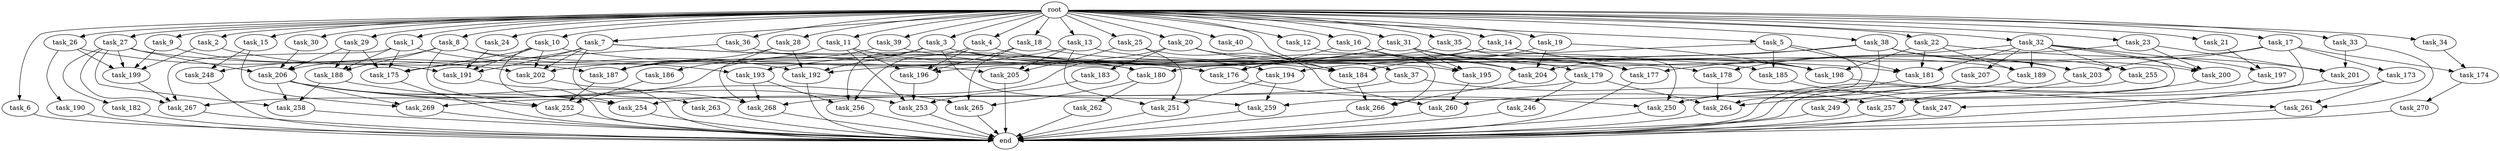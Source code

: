 digraph G {
  root [size="0.000000"];
  task_1 [size="102.400000"];
  task_2 [size="102.400000"];
  task_3 [size="102.400000"];
  task_4 [size="102.400000"];
  task_5 [size="102.400000"];
  task_6 [size="102.400000"];
  task_7 [size="102.400000"];
  task_8 [size="102.400000"];
  task_9 [size="102.400000"];
  task_10 [size="102.400000"];
  task_11 [size="102.400000"];
  task_12 [size="102.400000"];
  task_13 [size="102.400000"];
  task_14 [size="102.400000"];
  task_15 [size="102.400000"];
  task_16 [size="102.400000"];
  task_17 [size="102.400000"];
  task_18 [size="102.400000"];
  task_19 [size="102.400000"];
  task_20 [size="102.400000"];
  task_21 [size="102.400000"];
  task_22 [size="102.400000"];
  task_23 [size="102.400000"];
  task_24 [size="102.400000"];
  task_25 [size="102.400000"];
  task_26 [size="102.400000"];
  task_27 [size="102.400000"];
  task_28 [size="102.400000"];
  task_29 [size="102.400000"];
  task_30 [size="102.400000"];
  task_31 [size="102.400000"];
  task_32 [size="102.400000"];
  task_33 [size="102.400000"];
  task_34 [size="102.400000"];
  task_35 [size="102.400000"];
  task_36 [size="102.400000"];
  task_37 [size="102.400000"];
  task_38 [size="102.400000"];
  task_39 [size="102.400000"];
  task_40 [size="102.400000"];
  task_173 [size="69578470195.199997"];
  task_174 [size="111669149696.000000"];
  task_175 [size="193273528320.000000"];
  task_176 [size="176093659136.000000"];
  task_177 [size="126272038502.400009"];
  task_178 [size="155477816115.200012"];
  task_179 [size="7730941132.800000"];
  task_180 [size="153759829196.800018"];
  task_181 [size="170939698380.800018"];
  task_182 [size="30923764531.200001"];
  task_183 [size="42090679500.800003"];
  task_184 [size="244813135872.000000"];
  task_185 [size="62706522521.600006"];
  task_186 [size="13743895347.200001"];
  task_187 [size="128849018880.000000"];
  task_188 [size="162349763788.800018"];
  task_189 [size="197568495616.000000"];
  task_190 [size="42090679500.800003"];
  task_191 [size="162349763788.800018"];
  task_192 [size="299788717260.799988"];
  task_193 [size="29205777612.800003"];
  task_194 [size="49821620633.600006"];
  task_195 [size="60129542144.000000"];
  task_196 [size="118541097369.600006"];
  task_197 [size="139156940390.399994"];
  task_198 [size="327276507955.200012"];
  task_199 [size="125413045043.200012"];
  task_200 [size="132284992716.800003"];
  task_201 [size="171798691840.000000"];
  task_202 [size="197568495616.000000"];
  task_203 [size="163208757248.000000"];
  task_204 [size="128849018880.000000"];
  task_205 [size="114246130073.600006"];
  task_206 [size="226774273228.800018"];
  task_207 [size="69578470195.199997"];
  task_246 [size="85899345920.000000"];
  task_247 [size="109951162777.600006"];
  task_248 [size="35218731827.200005"];
  task_249 [size="7730941132.800000"];
  task_250 [size="100502234726.400009"];
  task_251 [size="86758339379.200012"];
  task_252 [size="202722456371.200012"];
  task_253 [size="100502234726.400009"];
  task_254 [size="115105123532.800003"];
  task_255 [size="77309411328.000000"];
  task_256 [size="197568495616.000000"];
  task_257 [size="119400090828.800003"];
  task_258 [size="142592914227.200012"];
  task_259 [size="97066260889.600006"];
  task_260 [size="82463372083.200012"];
  task_261 [size="89335319756.800003"];
  task_262 [size="42090679500.800003"];
  task_263 [size="54975581388.800003"];
  task_264 [size="166644731084.800018"];
  task_265 [size="139156940390.399994"];
  task_266 [size="93630287052.800003"];
  task_267 [size="206158430208.000000"];
  task_268 [size="161490770329.600006"];
  task_269 [size="141733920768.000000"];
  task_270 [size="42090679500.800003"];
  end [size="0.000000"];

  root -> task_1 [size="1.000000"];
  root -> task_2 [size="1.000000"];
  root -> task_3 [size="1.000000"];
  root -> task_4 [size="1.000000"];
  root -> task_5 [size="1.000000"];
  root -> task_6 [size="1.000000"];
  root -> task_7 [size="1.000000"];
  root -> task_8 [size="1.000000"];
  root -> task_9 [size="1.000000"];
  root -> task_10 [size="1.000000"];
  root -> task_11 [size="1.000000"];
  root -> task_12 [size="1.000000"];
  root -> task_13 [size="1.000000"];
  root -> task_14 [size="1.000000"];
  root -> task_15 [size="1.000000"];
  root -> task_16 [size="1.000000"];
  root -> task_17 [size="1.000000"];
  root -> task_18 [size="1.000000"];
  root -> task_19 [size="1.000000"];
  root -> task_20 [size="1.000000"];
  root -> task_21 [size="1.000000"];
  root -> task_22 [size="1.000000"];
  root -> task_23 [size="1.000000"];
  root -> task_24 [size="1.000000"];
  root -> task_25 [size="1.000000"];
  root -> task_26 [size="1.000000"];
  root -> task_27 [size="1.000000"];
  root -> task_28 [size="1.000000"];
  root -> task_29 [size="1.000000"];
  root -> task_30 [size="1.000000"];
  root -> task_31 [size="1.000000"];
  root -> task_32 [size="1.000000"];
  root -> task_33 [size="1.000000"];
  root -> task_34 [size="1.000000"];
  root -> task_35 [size="1.000000"];
  root -> task_36 [size="1.000000"];
  root -> task_37 [size="1.000000"];
  root -> task_38 [size="1.000000"];
  root -> task_39 [size="1.000000"];
  root -> task_40 [size="1.000000"];
  task_1 -> task_175 [size="838860800.000000"];
  task_1 -> task_188 [size="838860800.000000"];
  task_1 -> task_192 [size="838860800.000000"];
  task_1 -> task_267 [size="838860800.000000"];
  task_2 -> task_187 [size="301989888.000000"];
  task_2 -> task_199 [size="301989888.000000"];
  task_3 -> task_178 [size="838860800.000000"];
  task_3 -> task_184 [size="838860800.000000"];
  task_3 -> task_192 [size="838860800.000000"];
  task_3 -> task_256 [size="838860800.000000"];
  task_3 -> task_259 [size="838860800.000000"];
  task_3 -> task_267 [size="838860800.000000"];
  task_4 -> task_194 [size="411041792.000000"];
  task_4 -> task_196 [size="411041792.000000"];
  task_4 -> task_256 [size="411041792.000000"];
  task_5 -> task_181 [size="75497472.000000"];
  task_5 -> task_185 [size="75497472.000000"];
  task_5 -> task_194 [size="75497472.000000"];
  task_5 -> task_259 [size="75497472.000000"];
  task_6 -> end [size="1.000000"];
  task_7 -> task_176 [size="536870912.000000"];
  task_7 -> task_180 [size="536870912.000000"];
  task_7 -> task_191 [size="536870912.000000"];
  task_7 -> task_202 [size="536870912.000000"];
  task_7 -> task_206 [size="536870912.000000"];
  task_7 -> task_263 [size="536870912.000000"];
  task_8 -> task_180 [size="209715200.000000"];
  task_8 -> task_188 [size="209715200.000000"];
  task_8 -> task_193 [size="209715200.000000"];
  task_8 -> task_248 [size="209715200.000000"];
  task_8 -> task_252 [size="209715200.000000"];
  task_9 -> task_191 [size="209715200.000000"];
  task_9 -> task_199 [size="209715200.000000"];
  task_10 -> task_175 [size="301989888.000000"];
  task_10 -> task_191 [size="301989888.000000"];
  task_10 -> task_195 [size="301989888.000000"];
  task_10 -> task_202 [size="301989888.000000"];
  task_10 -> task_254 [size="301989888.000000"];
  task_11 -> task_176 [size="134217728.000000"];
  task_11 -> task_186 [size="134217728.000000"];
  task_11 -> task_196 [size="134217728.000000"];
  task_11 -> task_253 [size="134217728.000000"];
  task_12 -> task_266 [size="75497472.000000"];
  task_13 -> task_198 [size="679477248.000000"];
  task_13 -> task_202 [size="679477248.000000"];
  task_13 -> task_205 [size="679477248.000000"];
  task_13 -> task_251 [size="679477248.000000"];
  task_14 -> task_176 [size="838860800.000000"];
  task_14 -> task_192 [size="838860800.000000"];
  task_14 -> task_198 [size="838860800.000000"];
  task_14 -> task_203 [size="838860800.000000"];
  task_15 -> task_248 [size="134217728.000000"];
  task_15 -> task_269 [size="134217728.000000"];
  task_16 -> task_176 [size="209715200.000000"];
  task_16 -> task_195 [size="209715200.000000"];
  task_16 -> task_204 [size="209715200.000000"];
  task_17 -> task_173 [size="679477248.000000"];
  task_17 -> task_174 [size="679477248.000000"];
  task_17 -> task_180 [size="679477248.000000"];
  task_17 -> task_203 [size="679477248.000000"];
  task_17 -> task_257 [size="679477248.000000"];
  task_18 -> task_185 [size="536870912.000000"];
  task_18 -> task_196 [size="536870912.000000"];
  task_18 -> task_265 [size="536870912.000000"];
  task_19 -> task_184 [size="838860800.000000"];
  task_19 -> task_198 [size="838860800.000000"];
  task_19 -> task_204 [size="838860800.000000"];
  task_20 -> task_183 [size="411041792.000000"];
  task_20 -> task_184 [size="411041792.000000"];
  task_20 -> task_189 [size="411041792.000000"];
  task_20 -> task_254 [size="411041792.000000"];
  task_21 -> task_197 [size="679477248.000000"];
  task_22 -> task_181 [size="838860800.000000"];
  task_22 -> task_189 [size="838860800.000000"];
  task_22 -> task_198 [size="838860800.000000"];
  task_22 -> task_201 [size="838860800.000000"];
  task_23 -> task_177 [size="536870912.000000"];
  task_23 -> task_200 [size="536870912.000000"];
  task_23 -> task_201 [size="536870912.000000"];
  task_24 -> task_191 [size="536870912.000000"];
  task_25 -> task_205 [size="134217728.000000"];
  task_25 -> task_251 [size="134217728.000000"];
  task_25 -> task_260 [size="134217728.000000"];
  task_26 -> task_190 [size="411041792.000000"];
  task_26 -> task_199 [size="411041792.000000"];
  task_26 -> task_202 [size="411041792.000000"];
  task_27 -> task_182 [size="301989888.000000"];
  task_27 -> task_199 [size="301989888.000000"];
  task_27 -> task_205 [size="301989888.000000"];
  task_27 -> task_206 [size="301989888.000000"];
  task_27 -> task_258 [size="301989888.000000"];
  task_27 -> task_267 [size="301989888.000000"];
  task_28 -> task_187 [size="411041792.000000"];
  task_28 -> task_192 [size="411041792.000000"];
  task_28 -> task_268 [size="411041792.000000"];
  task_29 -> task_175 [size="536870912.000000"];
  task_29 -> task_188 [size="536870912.000000"];
  task_29 -> task_206 [size="536870912.000000"];
  task_30 -> task_206 [size="838860800.000000"];
  task_31 -> task_177 [size="75497472.000000"];
  task_31 -> task_179 [size="75497472.000000"];
  task_31 -> task_181 [size="75497472.000000"];
  task_31 -> task_193 [size="75497472.000000"];
  task_31 -> task_195 [size="75497472.000000"];
  task_31 -> task_196 [size="75497472.000000"];
  task_32 -> task_178 [size="679477248.000000"];
  task_32 -> task_181 [size="679477248.000000"];
  task_32 -> task_189 [size="679477248.000000"];
  task_32 -> task_197 [size="679477248.000000"];
  task_32 -> task_200 [size="679477248.000000"];
  task_32 -> task_207 [size="679477248.000000"];
  task_32 -> task_255 [size="679477248.000000"];
  task_32 -> task_264 [size="679477248.000000"];
  task_33 -> task_201 [size="301989888.000000"];
  task_33 -> task_261 [size="301989888.000000"];
  task_34 -> task_174 [size="411041792.000000"];
  task_35 -> task_177 [size="411041792.000000"];
  task_35 -> task_187 [size="411041792.000000"];
  task_35 -> task_250 [size="411041792.000000"];
  task_36 -> task_175 [size="209715200.000000"];
  task_36 -> task_177 [size="209715200.000000"];
  task_37 -> task_257 [size="75497472.000000"];
  task_37 -> task_268 [size="75497472.000000"];
  task_38 -> task_180 [size="75497472.000000"];
  task_38 -> task_200 [size="75497472.000000"];
  task_38 -> task_203 [size="75497472.000000"];
  task_38 -> task_204 [size="75497472.000000"];
  task_38 -> task_255 [size="75497472.000000"];
  task_38 -> task_264 [size="75497472.000000"];
  task_39 -> task_187 [size="134217728.000000"];
  task_39 -> task_204 [size="134217728.000000"];
  task_40 -> task_184 [size="301989888.000000"];
  task_173 -> task_247 [size="536870912.000000"];
  task_173 -> task_261 [size="536870912.000000"];
  task_174 -> task_270 [size="411041792.000000"];
  task_175 -> end [size="1.000000"];
  task_176 -> task_250 [size="134217728.000000"];
  task_177 -> end [size="1.000000"];
  task_178 -> task_264 [size="33554432.000000"];
  task_179 -> task_246 [size="838860800.000000"];
  task_179 -> task_264 [size="838860800.000000"];
  task_179 -> task_269 [size="838860800.000000"];
  task_180 -> task_262 [size="411041792.000000"];
  task_180 -> task_265 [size="411041792.000000"];
  task_181 -> end [size="1.000000"];
  task_182 -> end [size="1.000000"];
  task_183 -> task_253 [size="33554432.000000"];
  task_184 -> task_266 [size="536870912.000000"];
  task_185 -> task_247 [size="536870912.000000"];
  task_186 -> task_252 [size="679477248.000000"];
  task_187 -> task_252 [size="679477248.000000"];
  task_188 -> task_253 [size="679477248.000000"];
  task_188 -> task_258 [size="679477248.000000"];
  task_189 -> end [size="1.000000"];
  task_190 -> end [size="1.000000"];
  task_191 -> end [size="1.000000"];
  task_192 -> end [size="1.000000"];
  task_193 -> task_256 [size="679477248.000000"];
  task_193 -> task_268 [size="679477248.000000"];
  task_194 -> task_251 [size="33554432.000000"];
  task_194 -> task_259 [size="33554432.000000"];
  task_195 -> task_260 [size="536870912.000000"];
  task_196 -> task_253 [size="134217728.000000"];
  task_197 -> task_257 [size="411041792.000000"];
  task_198 -> task_261 [size="33554432.000000"];
  task_199 -> task_267 [size="33554432.000000"];
  task_200 -> task_249 [size="75497472.000000"];
  task_201 -> end [size="1.000000"];
  task_202 -> end [size="1.000000"];
  task_203 -> task_250 [size="301989888.000000"];
  task_204 -> task_266 [size="301989888.000000"];
  task_205 -> end [size="1.000000"];
  task_206 -> task_252 [size="411041792.000000"];
  task_206 -> task_254 [size="411041792.000000"];
  task_206 -> task_258 [size="411041792.000000"];
  task_206 -> task_265 [size="411041792.000000"];
  task_206 -> task_268 [size="411041792.000000"];
  task_206 -> task_269 [size="411041792.000000"];
  task_207 -> task_250 [size="134217728.000000"];
  task_207 -> task_260 [size="134217728.000000"];
  task_246 -> end [size="1.000000"];
  task_247 -> end [size="1.000000"];
  task_248 -> end [size="1.000000"];
  task_249 -> end [size="1.000000"];
  task_250 -> end [size="1.000000"];
  task_251 -> end [size="1.000000"];
  task_252 -> end [size="1.000000"];
  task_253 -> end [size="1.000000"];
  task_254 -> end [size="1.000000"];
  task_255 -> end [size="1.000000"];
  task_256 -> end [size="1.000000"];
  task_257 -> end [size="1.000000"];
  task_258 -> end [size="1.000000"];
  task_259 -> end [size="1.000000"];
  task_260 -> end [size="1.000000"];
  task_261 -> end [size="1.000000"];
  task_262 -> end [size="1.000000"];
  task_263 -> end [size="1.000000"];
  task_264 -> end [size="1.000000"];
  task_265 -> end [size="1.000000"];
  task_266 -> end [size="1.000000"];
  task_267 -> end [size="1.000000"];
  task_268 -> end [size="1.000000"];
  task_269 -> end [size="1.000000"];
  task_270 -> end [size="1.000000"];
}
